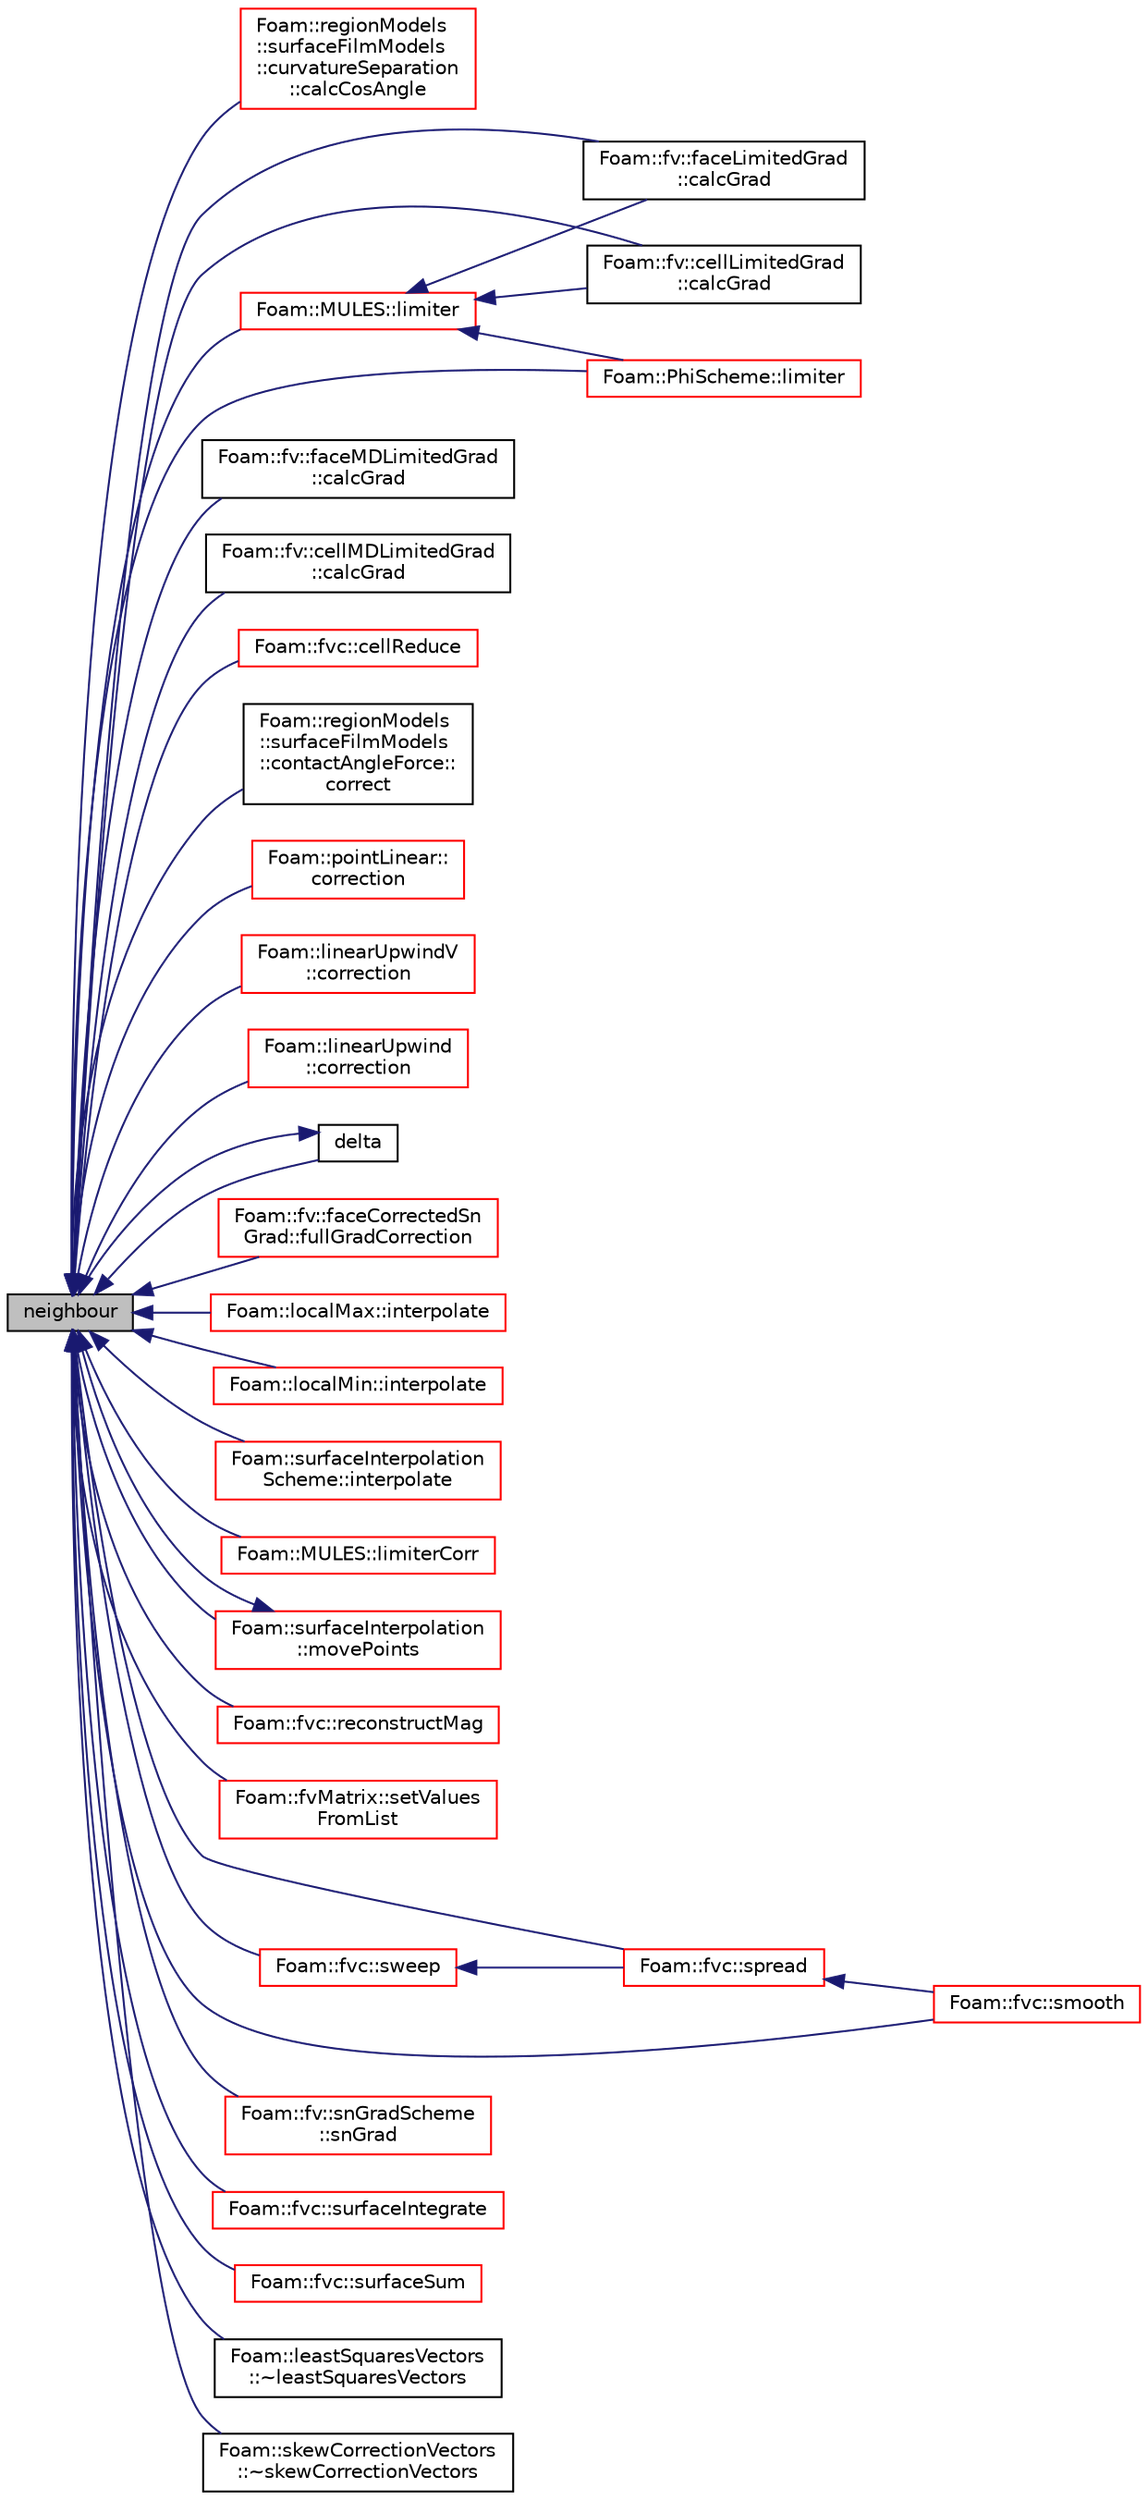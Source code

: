 digraph "neighbour"
{
  bgcolor="transparent";
  edge [fontname="Helvetica",fontsize="10",labelfontname="Helvetica",labelfontsize="10"];
  node [fontname="Helvetica",fontsize="10",shape=record];
  rankdir="LR";
  Node1 [label="neighbour",height=0.2,width=0.4,color="black", fillcolor="grey75", style="filled", fontcolor="black"];
  Node1 -> Node2 [dir="back",color="midnightblue",fontsize="10",style="solid",fontname="Helvetica"];
  Node2 [label="Foam::regionModels\l::surfaceFilmModels\l::curvatureSeparation\l::calcCosAngle",height=0.2,width=0.4,color="red",URL="$a00447.html#a1d6b5a28655335fe9dcdeafcf44d0056",tooltip="Calculate the cosine of the angle between gravity vector and. "];
  Node1 -> Node3 [dir="back",color="midnightblue",fontsize="10",style="solid",fontname="Helvetica"];
  Node3 [label="Foam::fv::faceLimitedGrad\l::calcGrad",height=0.2,width=0.4,color="black",URL="$a00727.html#ad8d9cb82461fad7624154d2e66528aa7"];
  Node1 -> Node4 [dir="back",color="midnightblue",fontsize="10",style="solid",fontname="Helvetica"];
  Node4 [label="Foam::fv::faceMDLimitedGrad\l::calcGrad",height=0.2,width=0.4,color="black",URL="$a00729.html#ad8d9cb82461fad7624154d2e66528aa7"];
  Node1 -> Node5 [dir="back",color="midnightblue",fontsize="10",style="solid",fontname="Helvetica"];
  Node5 [label="Foam::fv::cellMDLimitedGrad\l::calcGrad",height=0.2,width=0.4,color="black",URL="$a00219.html#a9e6946d5c172823826c394cab9979f17"];
  Node1 -> Node6 [dir="back",color="midnightblue",fontsize="10",style="solid",fontname="Helvetica"];
  Node6 [label="Foam::fv::cellLimitedGrad\l::calcGrad",height=0.2,width=0.4,color="black",URL="$a00215.html#a9e6946d5c172823826c394cab9979f17"];
  Node1 -> Node7 [dir="back",color="midnightblue",fontsize="10",style="solid",fontname="Helvetica"];
  Node7 [label="Foam::fvc::cellReduce",height=0.2,width=0.4,color="red",URL="$a10792.html#ad1eef12eff315ed10d8e18008e01b8eb"];
  Node1 -> Node8 [dir="back",color="midnightblue",fontsize="10",style="solid",fontname="Helvetica"];
  Node8 [label="Foam::regionModels\l::surfaceFilmModels\l::contactAngleForce::\lcorrect",height=0.2,width=0.4,color="black",URL="$a00399.html#ae8286cb1594f9b26a1c5291173459307",tooltip="Correct. "];
  Node1 -> Node9 [dir="back",color="midnightblue",fontsize="10",style="solid",fontname="Helvetica"];
  Node9 [label="Foam::pointLinear::\lcorrection",height=0.2,width=0.4,color="red",URL="$a01890.html#a71944945191a35be21d9ab3b37c3170c",tooltip="Return the explicit correction to the face-interpolate. "];
  Node1 -> Node10 [dir="back",color="midnightblue",fontsize="10",style="solid",fontname="Helvetica"];
  Node10 [label="Foam::linearUpwindV\l::correction",height=0.2,width=0.4,color="red",URL="$a01348.html#ad5f4a5d3bc1173cf56b1283cdea2e418",tooltip="Return the explicit correction to the face-interpolate. "];
  Node1 -> Node11 [dir="back",color="midnightblue",fontsize="10",style="solid",fontname="Helvetica"];
  Node11 [label="Foam::linearUpwind\l::correction",height=0.2,width=0.4,color="red",URL="$a01347.html#ad5f4a5d3bc1173cf56b1283cdea2e418",tooltip="Return the explicit correction to the face-interpolate. "];
  Node1 -> Node12 [dir="back",color="midnightblue",fontsize="10",style="solid",fontname="Helvetica"];
  Node12 [label="delta",height=0.2,width=0.4,color="black",URL="$a00878.html#a59dba0e55cd36f6fa2435d6bfb6147c6",tooltip="Return face deltas as surfaceVectorField. "];
  Node12 -> Node1 [dir="back",color="midnightblue",fontsize="10",style="solid",fontname="Helvetica"];
  Node1 -> Node13 [dir="back",color="midnightblue",fontsize="10",style="solid",fontname="Helvetica"];
  Node13 [label="Foam::fv::faceCorrectedSn\lGrad::fullGradCorrection",height=0.2,width=0.4,color="red",URL="$a00724.html#a1d818a559677e63f3aa628f1787133ce",tooltip="Return the explicit correction to the faceCorrectedSnGrad. "];
  Node1 -> Node14 [dir="back",color="midnightblue",fontsize="10",style="solid",fontname="Helvetica"];
  Node14 [label="Foam::localMax::interpolate",height=0.2,width=0.4,color="red",URL="$a01378.html#aab9aba6ccea702183c1de2555858bf43",tooltip="Return the face-interpolate of the given cell field. "];
  Node1 -> Node15 [dir="back",color="midnightblue",fontsize="10",style="solid",fontname="Helvetica"];
  Node15 [label="Foam::localMin::interpolate",height=0.2,width=0.4,color="red",URL="$a01379.html#aab9aba6ccea702183c1de2555858bf43",tooltip="Return the face-interpolate of the given cell field. "];
  Node1 -> Node16 [dir="back",color="midnightblue",fontsize="10",style="solid",fontname="Helvetica"];
  Node16 [label="Foam::surfaceInterpolation\lScheme::interpolate",height=0.2,width=0.4,color="red",URL="$a02494.html#a8dceba398ddc0c82def280a4ef7d4e42",tooltip="Return the face-interpolate of the given cell field. "];
  Node1 -> Node17 [dir="back",color="midnightblue",fontsize="10",style="solid",fontname="Helvetica"];
  Node17 [label="Foam::MULES::limiter",height=0.2,width=0.4,color="red",URL="$a10816.html#ae7bb06bb4b6724eb8a202da04f6e5557"];
  Node17 -> Node6 [dir="back",color="midnightblue",fontsize="10",style="solid",fontname="Helvetica"];
  Node17 -> Node3 [dir="back",color="midnightblue",fontsize="10",style="solid",fontname="Helvetica"];
  Node17 -> Node18 [dir="back",color="midnightblue",fontsize="10",style="solid",fontname="Helvetica"];
  Node18 [label="Foam::PhiScheme::limiter",height=0.2,width=0.4,color="red",URL="$a01854.html#aad9e018b93b59932a398c0826c5cef86",tooltip="Return the interpolation weighting factors. "];
  Node1 -> Node18 [dir="back",color="midnightblue",fontsize="10",style="solid",fontname="Helvetica"];
  Node1 -> Node19 [dir="back",color="midnightblue",fontsize="10",style="solid",fontname="Helvetica"];
  Node19 [label="Foam::MULES::limiterCorr",height=0.2,width=0.4,color="red",URL="$a10816.html#a94d3a088ccd04c49be0be5bbfb218379"];
  Node1 -> Node20 [dir="back",color="midnightblue",fontsize="10",style="solid",fontname="Helvetica"];
  Node20 [label="Foam::surfaceInterpolation\l::movePoints",height=0.2,width=0.4,color="red",URL="$a02493.html#a049fe0a86e2c86b4c0bb5fe02583bea4",tooltip="Do what is neccessary if the mesh has moved. "];
  Node20 -> Node1 [dir="back",color="midnightblue",fontsize="10",style="solid",fontname="Helvetica"];
  Node1 -> Node21 [dir="back",color="midnightblue",fontsize="10",style="solid",fontname="Helvetica"];
  Node21 [label="Foam::fvc::reconstructMag",height=0.2,width=0.4,color="red",URL="$a10792.html#a29cdad91ee3fc2ac251ac2b4872557da"];
  Node1 -> Node22 [dir="back",color="midnightblue",fontsize="10",style="solid",fontname="Helvetica"];
  Node22 [label="Foam::fvMatrix::setValues\lFromList",height=0.2,width=0.4,color="red",URL="$a00877.html#ae2373f8bf20e55920fbe1157213a9858",tooltip="Set solution in given cells to the specified values. "];
  Node1 -> Node23 [dir="back",color="midnightblue",fontsize="10",style="solid",fontname="Helvetica"];
  Node23 [label="Foam::fvc::smooth",height=0.2,width=0.4,color="red",URL="$a10792.html#a417a555eb3108fd8d6c41c0aec39a633"];
  Node1 -> Node24 [dir="back",color="midnightblue",fontsize="10",style="solid",fontname="Helvetica"];
  Node24 [label="Foam::fv::snGradScheme\l::snGrad",height=0.2,width=0.4,color="red",URL="$a02371.html#aaaa1dd14567f9116d35f40c25da74990",tooltip="Return the snGrad of the given cell field with the given deltaCoeffs. "];
  Node1 -> Node25 [dir="back",color="midnightblue",fontsize="10",style="solid",fontname="Helvetica"];
  Node25 [label="Foam::fvc::spread",height=0.2,width=0.4,color="red",URL="$a10792.html#a8a82f265e99ca3a2aa0d656f2388b991"];
  Node25 -> Node23 [dir="back",color="midnightblue",fontsize="10",style="solid",fontname="Helvetica"];
  Node1 -> Node26 [dir="back",color="midnightblue",fontsize="10",style="solid",fontname="Helvetica"];
  Node26 [label="Foam::fvc::surfaceIntegrate",height=0.2,width=0.4,color="red",URL="$a10792.html#aba5bf4c91953aa61f90bc35f6d487fd6"];
  Node1 -> Node27 [dir="back",color="midnightblue",fontsize="10",style="solid",fontname="Helvetica"];
  Node27 [label="Foam::fvc::surfaceSum",height=0.2,width=0.4,color="red",URL="$a10792.html#aa0a1e3c4ec02aa6a37f517c4d5270046"];
  Node1 -> Node28 [dir="back",color="midnightblue",fontsize="10",style="solid",fontname="Helvetica"];
  Node28 [label="Foam::fvc::sweep",height=0.2,width=0.4,color="red",URL="$a10792.html#a0ba98d69297b54282b0a15e74ec2ec67"];
  Node28 -> Node25 [dir="back",color="midnightblue",fontsize="10",style="solid",fontname="Helvetica"];
  Node1 -> Node29 [dir="back",color="midnightblue",fontsize="10",style="solid",fontname="Helvetica"];
  Node29 [label="Foam::leastSquaresVectors\l::~leastSquaresVectors",height=0.2,width=0.4,color="black",URL="$a01292.html#a174123ef1199fb59e95687bd040ab465",tooltip="Destructor. "];
  Node1 -> Node30 [dir="back",color="midnightblue",fontsize="10",style="solid",fontname="Helvetica"];
  Node30 [label="Foam::skewCorrectionVectors\l::~skewCorrectionVectors",height=0.2,width=0.4,color="black",URL="$a02340.html#a16c9b82f5dcc80a9c175094d7c5e1020",tooltip="Destructor. "];
}
